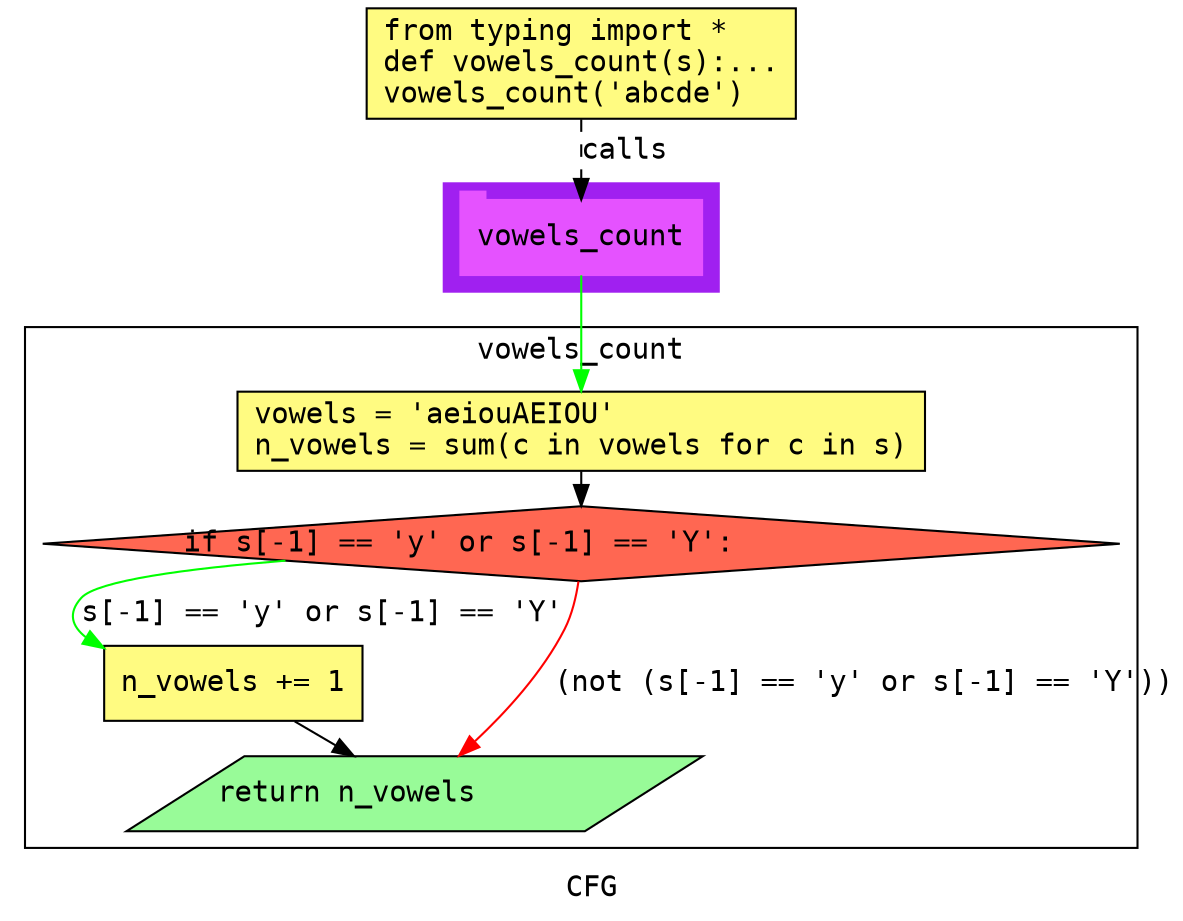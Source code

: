 digraph cluster212CFG {
	graph [bb="0,0,560,434",
		compound=True,
		fontname="DejaVu Sans Mono",
		label=CFG,
		lheight=0.21,
		lp="280,11.5",
		lwidth=0.35,
		pack=False,
		rankdir=TB,
		ranksep=0.02
	];
	node [fontname="DejaVu Sans Mono",
		label="\N"
	];
	edge [fontname="DejaVu Sans Mono"];
	subgraph cluster_1 {
		graph [bb="208,298,340,350",
			color=purple,
			compound=true,
			fontname="DejaVu Sans Mono",
			label="",
			rankdir=TB,
			ranksep=0.02,
			shape=tab,
			style=filled
		];
		node [fontname="DejaVu Sans Mono"];
		edge [fontname="DejaVu Sans Mono"];
		10	[color="#E552FF",
			height=0.5,
			label=vowels_count,
			linenum="[9]",
			pos="274,324",
			shape=tab,
			style=filled,
			width=1.6111];
	}
	subgraph cluster0vowels_count {
		graph [bb="8,31,540,281",
			compound=True,
			fontname="DejaVu Sans Mono",
			label=vowels_count,
			lheight=0.21,
			lp="274,269.5",
			lwidth=1.39,
			pack=False,
			rankdir=TB,
			ranksep=0.02
		];
		node [fontname="DejaVu Sans Mono"];
		edge [fontname="DejaVu Sans Mono"];
		subgraph cluster_3 {
			graph [color=purple,
				compound=true,
				fontname="DejaVu Sans Mono",
				label="",
				rankdir=TB,
				ranksep=0.02,
				shape=tab,
				style=filled
			];
			node [fontname="DejaVu Sans Mono"];
			edge [fontname="DejaVu Sans Mono"];
		}
		3	[fillcolor="#FFFB81",
			height=0.52778,
			label="vowels = 'aeiouAEIOU'\ln_vowels = sum(c in vowels for c in s)\l",
			linenum="[3, 4]",
			pos="274,231",
			shape=rectangle,
			style="filled,solid",
			width=4.5833];
		5	[fillcolor="#FF6752",
			height=0.5,
			label="if s[-1] == 'y' or s[-1] == 'Y':\l",
			linenum="[5]",
			pos="274,177",
			shape=diamond,
			style="filled,solid",
			width=7.1745];
		3 -> 5	[color=black,
			pos="e,274,195.22 274,211.81 274,209.71 274,207.53 274,205.33"];
		6	[fillcolor="#FFFB81",
			height=0.5,
			label="n_vowels += 1\l",
			linenum="[6]",
			pos="107,110",
			shape=rectangle,
			style="filled,solid",
			width=1.7222];
		5 -> 6	[color=green,
			label="s[-1] == 'y' or s[-1] == 'Y'",
			lp="151,143.5",
			pos="e,44.971,127.38 132.61,168.85 85.247,164.99 42.452,159.27 35,151 28.74,144.05 30.379,138.04 36.289,132.95"];
		7	[fillcolor="#98fb98",
			height=0.5,
			label="return n_vowels\l",
			linenum="[7]",
			pos="192,57",
			shape=parallelogram,
			style="filled,solid",
			width=3.7059];
		5 -> 7	[color=red,
			label="(not (s[-1] == 'y' or s[-1] == 'Y'))",
			lp="411,110",
			pos="e,214.77,75.28 273.24,158.95 272.36,151.58 270.57,143.04 267,136 256.43,115.17 238.44,96.176 222.73,82.147"];
		6 -> 7	[color=black,
			pos="e,163.54,75.075 135.78,91.734 141.94,88.038 148.53,84.085 154.95,80.232"];
	}
	1	[fillcolor="#FFFB81",
		height=0.73611,
		label="from typing import *\ldef vowels_count(s):...\lvowels_count('abcde')\l",
		linenum="[1]",
		pos="274,407.5",
		shape=rectangle,
		style="filled,solid",
		width=2.8611];
	1 -> 10	[label=calls,
		lp="295,365.5",
		pos="e,274,342.13 274,380.71 274,371.66 274,361.47 274,352.3",
		style=dashed];
	10 -> 3	[color=green,
		pos="e,274,250.29 274,305.88 274,293.12 274,275.4 274,260.52"];
}

